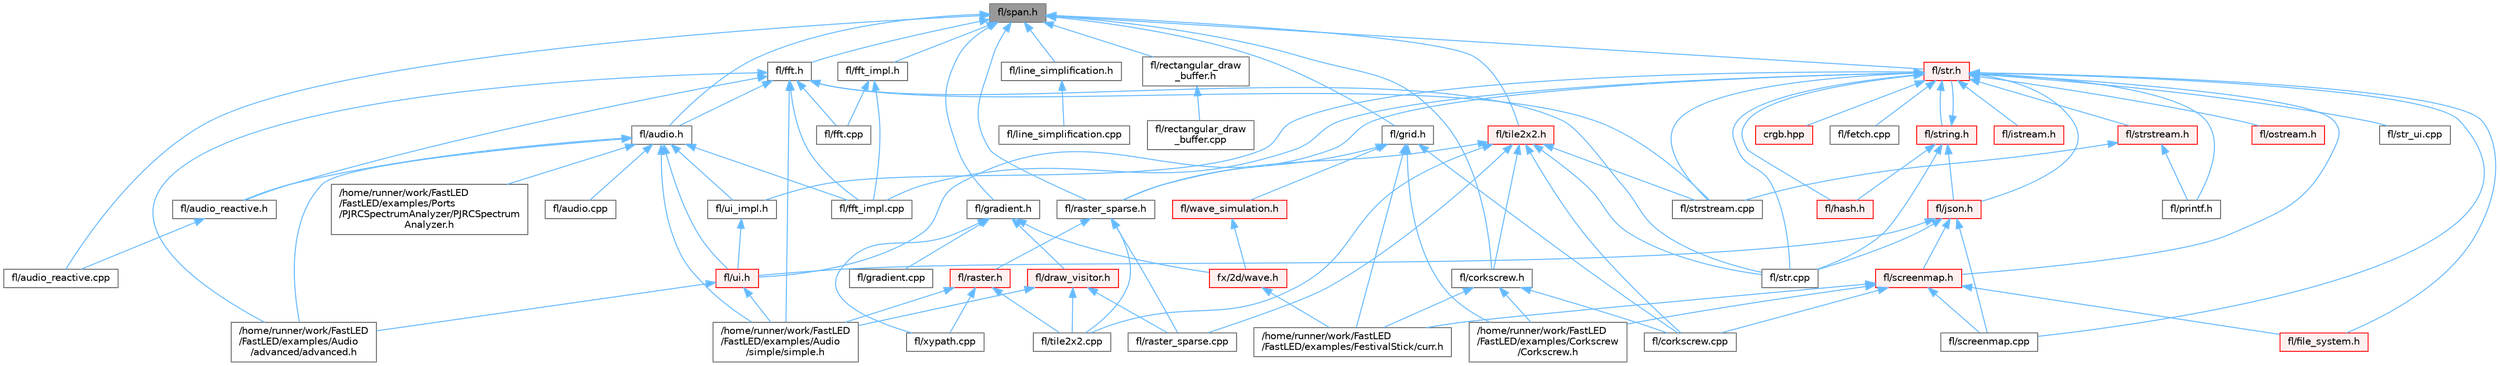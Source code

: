 digraph "fl/span.h"
{
 // INTERACTIVE_SVG=YES
 // LATEX_PDF_SIZE
  bgcolor="transparent";
  edge [fontname=Helvetica,fontsize=10,labelfontname=Helvetica,labelfontsize=10];
  node [fontname=Helvetica,fontsize=10,shape=box,height=0.2,width=0.4];
  Node1 [id="Node000001",label="fl/span.h",height=0.2,width=0.4,color="gray40", fillcolor="grey60", style="filled", fontcolor="black",tooltip=" "];
  Node1 -> Node2 [id="edge1_Node000001_Node000002",dir="back",color="steelblue1",style="solid",tooltip=" "];
  Node2 [id="Node000002",label="fl/audio.h",height=0.2,width=0.4,color="grey40", fillcolor="white", style="filled",URL="$da/d09/audio_8h.html",tooltip=" "];
  Node2 -> Node3 [id="edge2_Node000002_Node000003",dir="back",color="steelblue1",style="solid",tooltip=" "];
  Node3 [id="Node000003",label="/home/runner/work/FastLED\l/FastLED/examples/Audio\l/advanced/advanced.h",height=0.2,width=0.4,color="grey40", fillcolor="white", style="filled",URL="$da/dc7/advanced_8h.html",tooltip=" "];
  Node2 -> Node4 [id="edge3_Node000002_Node000004",dir="back",color="steelblue1",style="solid",tooltip=" "];
  Node4 [id="Node000004",label="/home/runner/work/FastLED\l/FastLED/examples/Audio\l/simple/simple.h",height=0.2,width=0.4,color="grey40", fillcolor="white", style="filled",URL="$db/d49/_audio_2simple_2simple_8h.html",tooltip=" "];
  Node2 -> Node5 [id="edge4_Node000002_Node000005",dir="back",color="steelblue1",style="solid",tooltip=" "];
  Node5 [id="Node000005",label="/home/runner/work/FastLED\l/FastLED/examples/Ports\l/PJRCSpectrumAnalyzer/PJRCSpectrum\lAnalyzer.h",height=0.2,width=0.4,color="grey40", fillcolor="white", style="filled",URL="$de/d2f/_p_j_r_c_spectrum_analyzer_8h.html",tooltip=" "];
  Node2 -> Node6 [id="edge5_Node000002_Node000006",dir="back",color="steelblue1",style="solid",tooltip=" "];
  Node6 [id="Node000006",label="fl/audio.cpp",height=0.2,width=0.4,color="grey40", fillcolor="white", style="filled",URL="$d1/ddc/audio_8cpp.html",tooltip=" "];
  Node2 -> Node7 [id="edge6_Node000002_Node000007",dir="back",color="steelblue1",style="solid",tooltip=" "];
  Node7 [id="Node000007",label="fl/audio_reactive.h",height=0.2,width=0.4,color="grey40", fillcolor="white", style="filled",URL="$d1/d9a/audio__reactive_8h.html",tooltip=" "];
  Node7 -> Node8 [id="edge7_Node000007_Node000008",dir="back",color="steelblue1",style="solid",tooltip=" "];
  Node8 [id="Node000008",label="fl/audio_reactive.cpp",height=0.2,width=0.4,color="grey40", fillcolor="white", style="filled",URL="$d4/d14/audio__reactive_8cpp.html",tooltip=" "];
  Node2 -> Node9 [id="edge8_Node000002_Node000009",dir="back",color="steelblue1",style="solid",tooltip=" "];
  Node9 [id="Node000009",label="fl/fft_impl.cpp",height=0.2,width=0.4,color="grey40", fillcolor="white", style="filled",URL="$d1/dff/fft__impl_8cpp.html",tooltip=" "];
  Node2 -> Node10 [id="edge9_Node000002_Node000010",dir="back",color="steelblue1",style="solid",tooltip=" "];
  Node10 [id="Node000010",label="fl/ui.h",height=0.2,width=0.4,color="red", fillcolor="#FFF0F0", style="filled",URL="$d9/d3b/ui_8h.html",tooltip=" "];
  Node10 -> Node3 [id="edge10_Node000010_Node000003",dir="back",color="steelblue1",style="solid",tooltip=" "];
  Node10 -> Node4 [id="edge11_Node000010_Node000004",dir="back",color="steelblue1",style="solid",tooltip=" "];
  Node2 -> Node35 [id="edge12_Node000002_Node000035",dir="back",color="steelblue1",style="solid",tooltip=" "];
  Node35 [id="Node000035",label="fl/ui_impl.h",height=0.2,width=0.4,color="grey40", fillcolor="white", style="filled",URL="$d6/dc0/ui__impl_8h.html",tooltip=" "];
  Node35 -> Node10 [id="edge13_Node000035_Node000010",dir="back",color="steelblue1",style="solid",tooltip=" "];
  Node1 -> Node8 [id="edge14_Node000001_Node000008",dir="back",color="steelblue1",style="solid",tooltip=" "];
  Node1 -> Node36 [id="edge15_Node000001_Node000036",dir="back",color="steelblue1",style="solid",tooltip=" "];
  Node36 [id="Node000036",label="fl/corkscrew.h",height=0.2,width=0.4,color="grey40", fillcolor="white", style="filled",URL="$d1/dd4/src_2fl_2corkscrew_8h.html",tooltip="Corkscrew LED strip projection and rendering."];
  Node36 -> Node37 [id="edge16_Node000036_Node000037",dir="back",color="steelblue1",style="solid",tooltip=" "];
  Node37 [id="Node000037",label="/home/runner/work/FastLED\l/FastLED/examples/Corkscrew\l/Corkscrew.h",height=0.2,width=0.4,color="grey40", fillcolor="white", style="filled",URL="$df/d40/examples_2_corkscrew_2corkscrew_8h.html",tooltip=" "];
  Node36 -> Node28 [id="edge17_Node000036_Node000028",dir="back",color="steelblue1",style="solid",tooltip=" "];
  Node28 [id="Node000028",label="/home/runner/work/FastLED\l/FastLED/examples/FestivalStick/curr.h",height=0.2,width=0.4,color="grey40", fillcolor="white", style="filled",URL="$d4/d06/curr_8h.html",tooltip=" "];
  Node36 -> Node38 [id="edge18_Node000036_Node000038",dir="back",color="steelblue1",style="solid",tooltip=" "];
  Node38 [id="Node000038",label="fl/corkscrew.cpp",height=0.2,width=0.4,color="grey40", fillcolor="white", style="filled",URL="$d3/d9b/corkscrew_8cpp.html",tooltip=" "];
  Node1 -> Node39 [id="edge19_Node000001_Node000039",dir="back",color="steelblue1",style="solid",tooltip=" "];
  Node39 [id="Node000039",label="fl/fft.h",height=0.2,width=0.4,color="grey40", fillcolor="white", style="filled",URL="$d7/d76/fft_8h.html",tooltip=" "];
  Node39 -> Node3 [id="edge20_Node000039_Node000003",dir="back",color="steelblue1",style="solid",tooltip=" "];
  Node39 -> Node4 [id="edge21_Node000039_Node000004",dir="back",color="steelblue1",style="solid",tooltip=" "];
  Node39 -> Node2 [id="edge22_Node000039_Node000002",dir="back",color="steelblue1",style="solid",tooltip=" "];
  Node39 -> Node7 [id="edge23_Node000039_Node000007",dir="back",color="steelblue1",style="solid",tooltip=" "];
  Node39 -> Node40 [id="edge24_Node000039_Node000040",dir="back",color="steelblue1",style="solid",tooltip=" "];
  Node40 [id="Node000040",label="fl/fft.cpp",height=0.2,width=0.4,color="grey40", fillcolor="white", style="filled",URL="$db/d03/fft_8cpp.html",tooltip=" "];
  Node39 -> Node9 [id="edge25_Node000039_Node000009",dir="back",color="steelblue1",style="solid",tooltip=" "];
  Node39 -> Node41 [id="edge26_Node000039_Node000041",dir="back",color="steelblue1",style="solid",tooltip=" "];
  Node41 [id="Node000041",label="fl/str.cpp",height=0.2,width=0.4,color="grey40", fillcolor="white", style="filled",URL="$d1/d1f/str_8cpp.html",tooltip=" "];
  Node39 -> Node42 [id="edge27_Node000039_Node000042",dir="back",color="steelblue1",style="solid",tooltip=" "];
  Node42 [id="Node000042",label="fl/strstream.cpp",height=0.2,width=0.4,color="grey40", fillcolor="white", style="filled",URL="$d3/d80/strstream_8cpp.html",tooltip=" "];
  Node1 -> Node43 [id="edge28_Node000001_Node000043",dir="back",color="steelblue1",style="solid",tooltip=" "];
  Node43 [id="Node000043",label="fl/fft_impl.h",height=0.2,width=0.4,color="grey40", fillcolor="white", style="filled",URL="$df/d73/fft__impl_8h.html",tooltip=" "];
  Node43 -> Node40 [id="edge29_Node000043_Node000040",dir="back",color="steelblue1",style="solid",tooltip=" "];
  Node43 -> Node9 [id="edge30_Node000043_Node000009",dir="back",color="steelblue1",style="solid",tooltip=" "];
  Node1 -> Node44 [id="edge31_Node000001_Node000044",dir="back",color="steelblue1",style="solid",tooltip=" "];
  Node44 [id="Node000044",label="fl/gradient.h",height=0.2,width=0.4,color="grey40", fillcolor="white", style="filled",URL="$db/dfe/gradient_8h.html",tooltip=" "];
  Node44 -> Node45 [id="edge32_Node000044_Node000045",dir="back",color="steelblue1",style="solid",tooltip=" "];
  Node45 [id="Node000045",label="fl/draw_visitor.h",height=0.2,width=0.4,color="red", fillcolor="#FFF0F0", style="filled",URL="$d0/d4f/draw__visitor_8h.html",tooltip=" "];
  Node45 -> Node4 [id="edge33_Node000045_Node000004",dir="back",color="steelblue1",style="solid",tooltip=" "];
  Node45 -> Node46 [id="edge34_Node000045_Node000046",dir="back",color="steelblue1",style="solid",tooltip=" "];
  Node46 [id="Node000046",label="fl/raster_sparse.cpp",height=0.2,width=0.4,color="grey40", fillcolor="white", style="filled",URL="$d7/d58/raster__sparse_8cpp.html",tooltip=" "];
  Node45 -> Node47 [id="edge35_Node000045_Node000047",dir="back",color="steelblue1",style="solid",tooltip=" "];
  Node47 [id="Node000047",label="fl/tile2x2.cpp",height=0.2,width=0.4,color="grey40", fillcolor="white", style="filled",URL="$db/d15/tile2x2_8cpp.html",tooltip=" "];
  Node44 -> Node48 [id="edge36_Node000044_Node000048",dir="back",color="steelblue1",style="solid",tooltip=" "];
  Node48 [id="Node000048",label="fl/gradient.cpp",height=0.2,width=0.4,color="grey40", fillcolor="white", style="filled",URL="$d3/d77/gradient_8cpp.html",tooltip=" "];
  Node44 -> Node49 [id="edge37_Node000044_Node000049",dir="back",color="steelblue1",style="solid",tooltip=" "];
  Node49 [id="Node000049",label="fl/xypath.cpp",height=0.2,width=0.4,color="grey40", fillcolor="white", style="filled",URL="$d4/d78/xypath_8cpp.html",tooltip=" "];
  Node44 -> Node50 [id="edge38_Node000044_Node000050",dir="back",color="steelblue1",style="solid",tooltip=" "];
  Node50 [id="Node000050",label="fx/2d/wave.h",height=0.2,width=0.4,color="red", fillcolor="#FFF0F0", style="filled",URL="$de/de9/src_2fx_22d_2wave_8h.html",tooltip=" "];
  Node50 -> Node28 [id="edge39_Node000050_Node000028",dir="back",color="steelblue1",style="solid",tooltip=" "];
  Node1 -> Node56 [id="edge40_Node000001_Node000056",dir="back",color="steelblue1",style="solid",tooltip=" "];
  Node56 [id="Node000056",label="fl/grid.h",height=0.2,width=0.4,color="grey40", fillcolor="white", style="filled",URL="$da/d15/grid_8h.html",tooltip=" "];
  Node56 -> Node37 [id="edge41_Node000056_Node000037",dir="back",color="steelblue1",style="solid",tooltip=" "];
  Node56 -> Node28 [id="edge42_Node000056_Node000028",dir="back",color="steelblue1",style="solid",tooltip=" "];
  Node56 -> Node38 [id="edge43_Node000056_Node000038",dir="back",color="steelblue1",style="solid",tooltip=" "];
  Node56 -> Node57 [id="edge44_Node000056_Node000057",dir="back",color="steelblue1",style="solid",tooltip=" "];
  Node57 [id="Node000057",label="fl/raster_sparse.h",height=0.2,width=0.4,color="grey40", fillcolor="white", style="filled",URL="$d4/df9/raster__sparse_8h.html",tooltip=" "];
  Node57 -> Node58 [id="edge45_Node000057_Node000058",dir="back",color="steelblue1",style="solid",tooltip=" "];
  Node58 [id="Node000058",label="fl/raster.h",height=0.2,width=0.4,color="red", fillcolor="#FFF0F0", style="filled",URL="$d1/d1e/raster_8h.html",tooltip=" "];
  Node58 -> Node4 [id="edge46_Node000058_Node000004",dir="back",color="steelblue1",style="solid",tooltip=" "];
  Node58 -> Node47 [id="edge47_Node000058_Node000047",dir="back",color="steelblue1",style="solid",tooltip=" "];
  Node58 -> Node49 [id="edge48_Node000058_Node000049",dir="back",color="steelblue1",style="solid",tooltip=" "];
  Node57 -> Node46 [id="edge49_Node000057_Node000046",dir="back",color="steelblue1",style="solid",tooltip=" "];
  Node57 -> Node47 [id="edge50_Node000057_Node000047",dir="back",color="steelblue1",style="solid",tooltip=" "];
  Node56 -> Node60 [id="edge51_Node000056_Node000060",dir="back",color="steelblue1",style="solid",tooltip=" "];
  Node60 [id="Node000060",label="fl/wave_simulation.h",height=0.2,width=0.4,color="red", fillcolor="#FFF0F0", style="filled",URL="$dc/d36/wave__simulation_8h.html",tooltip=" "];
  Node60 -> Node50 [id="edge52_Node000060_Node000050",dir="back",color="steelblue1",style="solid",tooltip=" "];
  Node1 -> Node62 [id="edge53_Node000001_Node000062",dir="back",color="steelblue1",style="solid",tooltip=" "];
  Node62 [id="Node000062",label="fl/line_simplification.h",height=0.2,width=0.4,color="grey40", fillcolor="white", style="filled",URL="$d8/da7/line__simplification_8h.html",tooltip=" "];
  Node62 -> Node63 [id="edge54_Node000062_Node000063",dir="back",color="steelblue1",style="solid",tooltip=" "];
  Node63 [id="Node000063",label="fl/line_simplification.cpp",height=0.2,width=0.4,color="grey40", fillcolor="white", style="filled",URL="$de/ddb/line__simplification_8cpp.html",tooltip=" "];
  Node1 -> Node57 [id="edge55_Node000001_Node000057",dir="back",color="steelblue1",style="solid",tooltip=" "];
  Node1 -> Node64 [id="edge56_Node000001_Node000064",dir="back",color="steelblue1",style="solid",tooltip=" "];
  Node64 [id="Node000064",label="fl/rectangular_draw\l_buffer.h",height=0.2,width=0.4,color="grey40", fillcolor="white", style="filled",URL="$d9/df3/rectangular__draw__buffer_8h.html",tooltip=" "];
  Node64 -> Node65 [id="edge57_Node000064_Node000065",dir="back",color="steelblue1",style="solid",tooltip=" "];
  Node65 [id="Node000065",label="fl/rectangular_draw\l_buffer.cpp",height=0.2,width=0.4,color="grey40", fillcolor="white", style="filled",URL="$d3/d8d/rectangular__draw__buffer_8cpp.html",tooltip=" "];
  Node1 -> Node66 [id="edge58_Node000001_Node000066",dir="back",color="steelblue1",style="solid",tooltip=" "];
  Node66 [id="Node000066",label="fl/str.h",height=0.2,width=0.4,color="red", fillcolor="#FFF0F0", style="filled",URL="$d1/d93/str_8h.html",tooltip=" "];
  Node66 -> Node67 [id="edge59_Node000066_Node000067",dir="back",color="steelblue1",style="solid",tooltip=" "];
  Node67 [id="Node000067",label="crgb.hpp",height=0.2,width=0.4,color="red", fillcolor="#FFF0F0", style="filled",URL="$d0/d4b/crgb_8hpp.html",tooltip="Defines utility functions for the red, green, and blue (RGB) pixel struct."];
  Node66 -> Node196 [id="edge60_Node000066_Node000196",dir="back",color="steelblue1",style="solid",tooltip=" "];
  Node196 [id="Node000196",label="fl/fetch.cpp",height=0.2,width=0.4,color="grey40", fillcolor="white", style="filled",URL="$d9/ddd/fetch_8cpp.html",tooltip=" "];
  Node66 -> Node9 [id="edge61_Node000066_Node000009",dir="back",color="steelblue1",style="solid",tooltip=" "];
  Node66 -> Node197 [id="edge62_Node000066_Node000197",dir="back",color="steelblue1",style="solid",tooltip=" "];
  Node197 [id="Node000197",label="fl/file_system.h",height=0.2,width=0.4,color="red", fillcolor="#FFF0F0", style="filled",URL="$d6/d8d/file__system_8h.html",tooltip=" "];
  Node66 -> Node206 [id="edge63_Node000066_Node000206",dir="back",color="steelblue1",style="solid",tooltip=" "];
  Node206 [id="Node000206",label="fl/hash.h",height=0.2,width=0.4,color="red", fillcolor="#FFF0F0", style="filled",URL="$db/dfb/hash_8h.html",tooltip=" "];
  Node66 -> Node222 [id="edge64_Node000066_Node000222",dir="back",color="steelblue1",style="solid",tooltip=" "];
  Node222 [id="Node000222",label="fl/istream.h",height=0.2,width=0.4,color="red", fillcolor="#FFF0F0", style="filled",URL="$db/dc9/istream_8h.html",tooltip=" "];
  Node66 -> Node213 [id="edge65_Node000066_Node000213",dir="back",color="steelblue1",style="solid",tooltip=" "];
  Node213 [id="Node000213",label="fl/json.h",height=0.2,width=0.4,color="red", fillcolor="#FFF0F0", style="filled",URL="$d7/d91/fl_2json_8h.html",tooltip="FastLED's Elegant JSON Library: fl::Json"];
  Node213 -> Node215 [id="edge66_Node000213_Node000215",dir="back",color="steelblue1",style="solid",tooltip=" "];
  Node215 [id="Node000215",label="fl/screenmap.cpp",height=0.2,width=0.4,color="grey40", fillcolor="white", style="filled",URL="$d9/d6f/screenmap_8cpp.html",tooltip=" "];
  Node213 -> Node216 [id="edge67_Node000213_Node000216",dir="back",color="steelblue1",style="solid",tooltip=" "];
  Node216 [id="Node000216",label="fl/screenmap.h",height=0.2,width=0.4,color="red", fillcolor="#FFF0F0", style="filled",URL="$d7/d97/screenmap_8h.html",tooltip=" "];
  Node216 -> Node37 [id="edge68_Node000216_Node000037",dir="back",color="steelblue1",style="solid",tooltip=" "];
  Node216 -> Node28 [id="edge69_Node000216_Node000028",dir="back",color="steelblue1",style="solid",tooltip=" "];
  Node216 -> Node38 [id="edge70_Node000216_Node000038",dir="back",color="steelblue1",style="solid",tooltip=" "];
  Node216 -> Node197 [id="edge71_Node000216_Node000197",dir="back",color="steelblue1",style="solid",tooltip=" "];
  Node216 -> Node215 [id="edge72_Node000216_Node000215",dir="back",color="steelblue1",style="solid",tooltip=" "];
  Node213 -> Node41 [id="edge73_Node000213_Node000041",dir="back",color="steelblue1",style="solid",tooltip=" "];
  Node213 -> Node10 [id="edge74_Node000213_Node000010",dir="back",color="steelblue1",style="solid",tooltip=" "];
  Node66 -> Node224 [id="edge75_Node000066_Node000224",dir="back",color="steelblue1",style="solid",tooltip=" "];
  Node224 [id="Node000224",label="fl/ostream.h",height=0.2,width=0.4,color="red", fillcolor="#FFF0F0", style="filled",URL="$dc/d64/ostream_8h.html",tooltip=" "];
  Node66 -> Node226 [id="edge76_Node000066_Node000226",dir="back",color="steelblue1",style="solid",tooltip=" "];
  Node226 [id="Node000226",label="fl/printf.h",height=0.2,width=0.4,color="grey40", fillcolor="white", style="filled",URL="$d3/d6b/printf_8h.html",tooltip=" "];
  Node66 -> Node215 [id="edge77_Node000066_Node000215",dir="back",color="steelblue1",style="solid",tooltip=" "];
  Node66 -> Node216 [id="edge78_Node000066_Node000216",dir="back",color="steelblue1",style="solid",tooltip=" "];
  Node66 -> Node41 [id="edge79_Node000066_Node000041",dir="back",color="steelblue1",style="solid",tooltip=" "];
  Node66 -> Node227 [id="edge80_Node000066_Node000227",dir="back",color="steelblue1",style="solid",tooltip=" "];
  Node227 [id="Node000227",label="fl/str_ui.cpp",height=0.2,width=0.4,color="grey40", fillcolor="white", style="filled",URL="$da/d80/str__ui_8cpp.html",tooltip=" "];
  Node66 -> Node228 [id="edge81_Node000066_Node000228",dir="back",color="steelblue1",style="solid",tooltip=" "];
  Node228 [id="Node000228",label="fl/string.h",height=0.2,width=0.4,color="red", fillcolor="#FFF0F0", style="filled",URL="$da/d66/string_8h.html",tooltip=" "];
  Node228 -> Node206 [id="edge82_Node000228_Node000206",dir="back",color="steelblue1",style="solid",tooltip=" "];
  Node228 -> Node213 [id="edge83_Node000228_Node000213",dir="back",color="steelblue1",style="solid",tooltip=" "];
  Node228 -> Node41 [id="edge84_Node000228_Node000041",dir="back",color="steelblue1",style="solid",tooltip=" "];
  Node228 -> Node66 [id="edge85_Node000228_Node000066",dir="back",color="steelblue1",style="solid",tooltip=" "];
  Node66 -> Node42 [id="edge86_Node000066_Node000042",dir="back",color="steelblue1",style="solid",tooltip=" "];
  Node66 -> Node320 [id="edge87_Node000066_Node000320",dir="back",color="steelblue1",style="solid",tooltip=" "];
  Node320 [id="Node000320",label="fl/strstream.h",height=0.2,width=0.4,color="red", fillcolor="#FFF0F0", style="filled",URL="$d8/d00/strstream_8h.html",tooltip=" "];
  Node320 -> Node226 [id="edge88_Node000320_Node000226",dir="back",color="steelblue1",style="solid",tooltip=" "];
  Node320 -> Node42 [id="edge89_Node000320_Node000042",dir="back",color="steelblue1",style="solid",tooltip=" "];
  Node66 -> Node10 [id="edge90_Node000066_Node000010",dir="back",color="steelblue1",style="solid",tooltip=" "];
  Node66 -> Node35 [id="edge91_Node000066_Node000035",dir="back",color="steelblue1",style="solid",tooltip=" "];
  Node1 -> Node254 [id="edge92_Node000001_Node000254",dir="back",color="steelblue1",style="solid",tooltip=" "];
  Node254 [id="Node000254",label="fl/tile2x2.h",height=0.2,width=0.4,color="red", fillcolor="#FFF0F0", style="filled",URL="$d2/db4/tile2x2_8h.html",tooltip=" "];
  Node254 -> Node38 [id="edge93_Node000254_Node000038",dir="back",color="steelblue1",style="solid",tooltip=" "];
  Node254 -> Node36 [id="edge94_Node000254_Node000036",dir="back",color="steelblue1",style="solid",tooltip=" "];
  Node254 -> Node46 [id="edge95_Node000254_Node000046",dir="back",color="steelblue1",style="solid",tooltip=" "];
  Node254 -> Node57 [id="edge96_Node000254_Node000057",dir="back",color="steelblue1",style="solid",tooltip=" "];
  Node254 -> Node41 [id="edge97_Node000254_Node000041",dir="back",color="steelblue1",style="solid",tooltip=" "];
  Node254 -> Node42 [id="edge98_Node000254_Node000042",dir="back",color="steelblue1",style="solid",tooltip=" "];
  Node254 -> Node47 [id="edge99_Node000254_Node000047",dir="back",color="steelblue1",style="solid",tooltip=" "];
}
